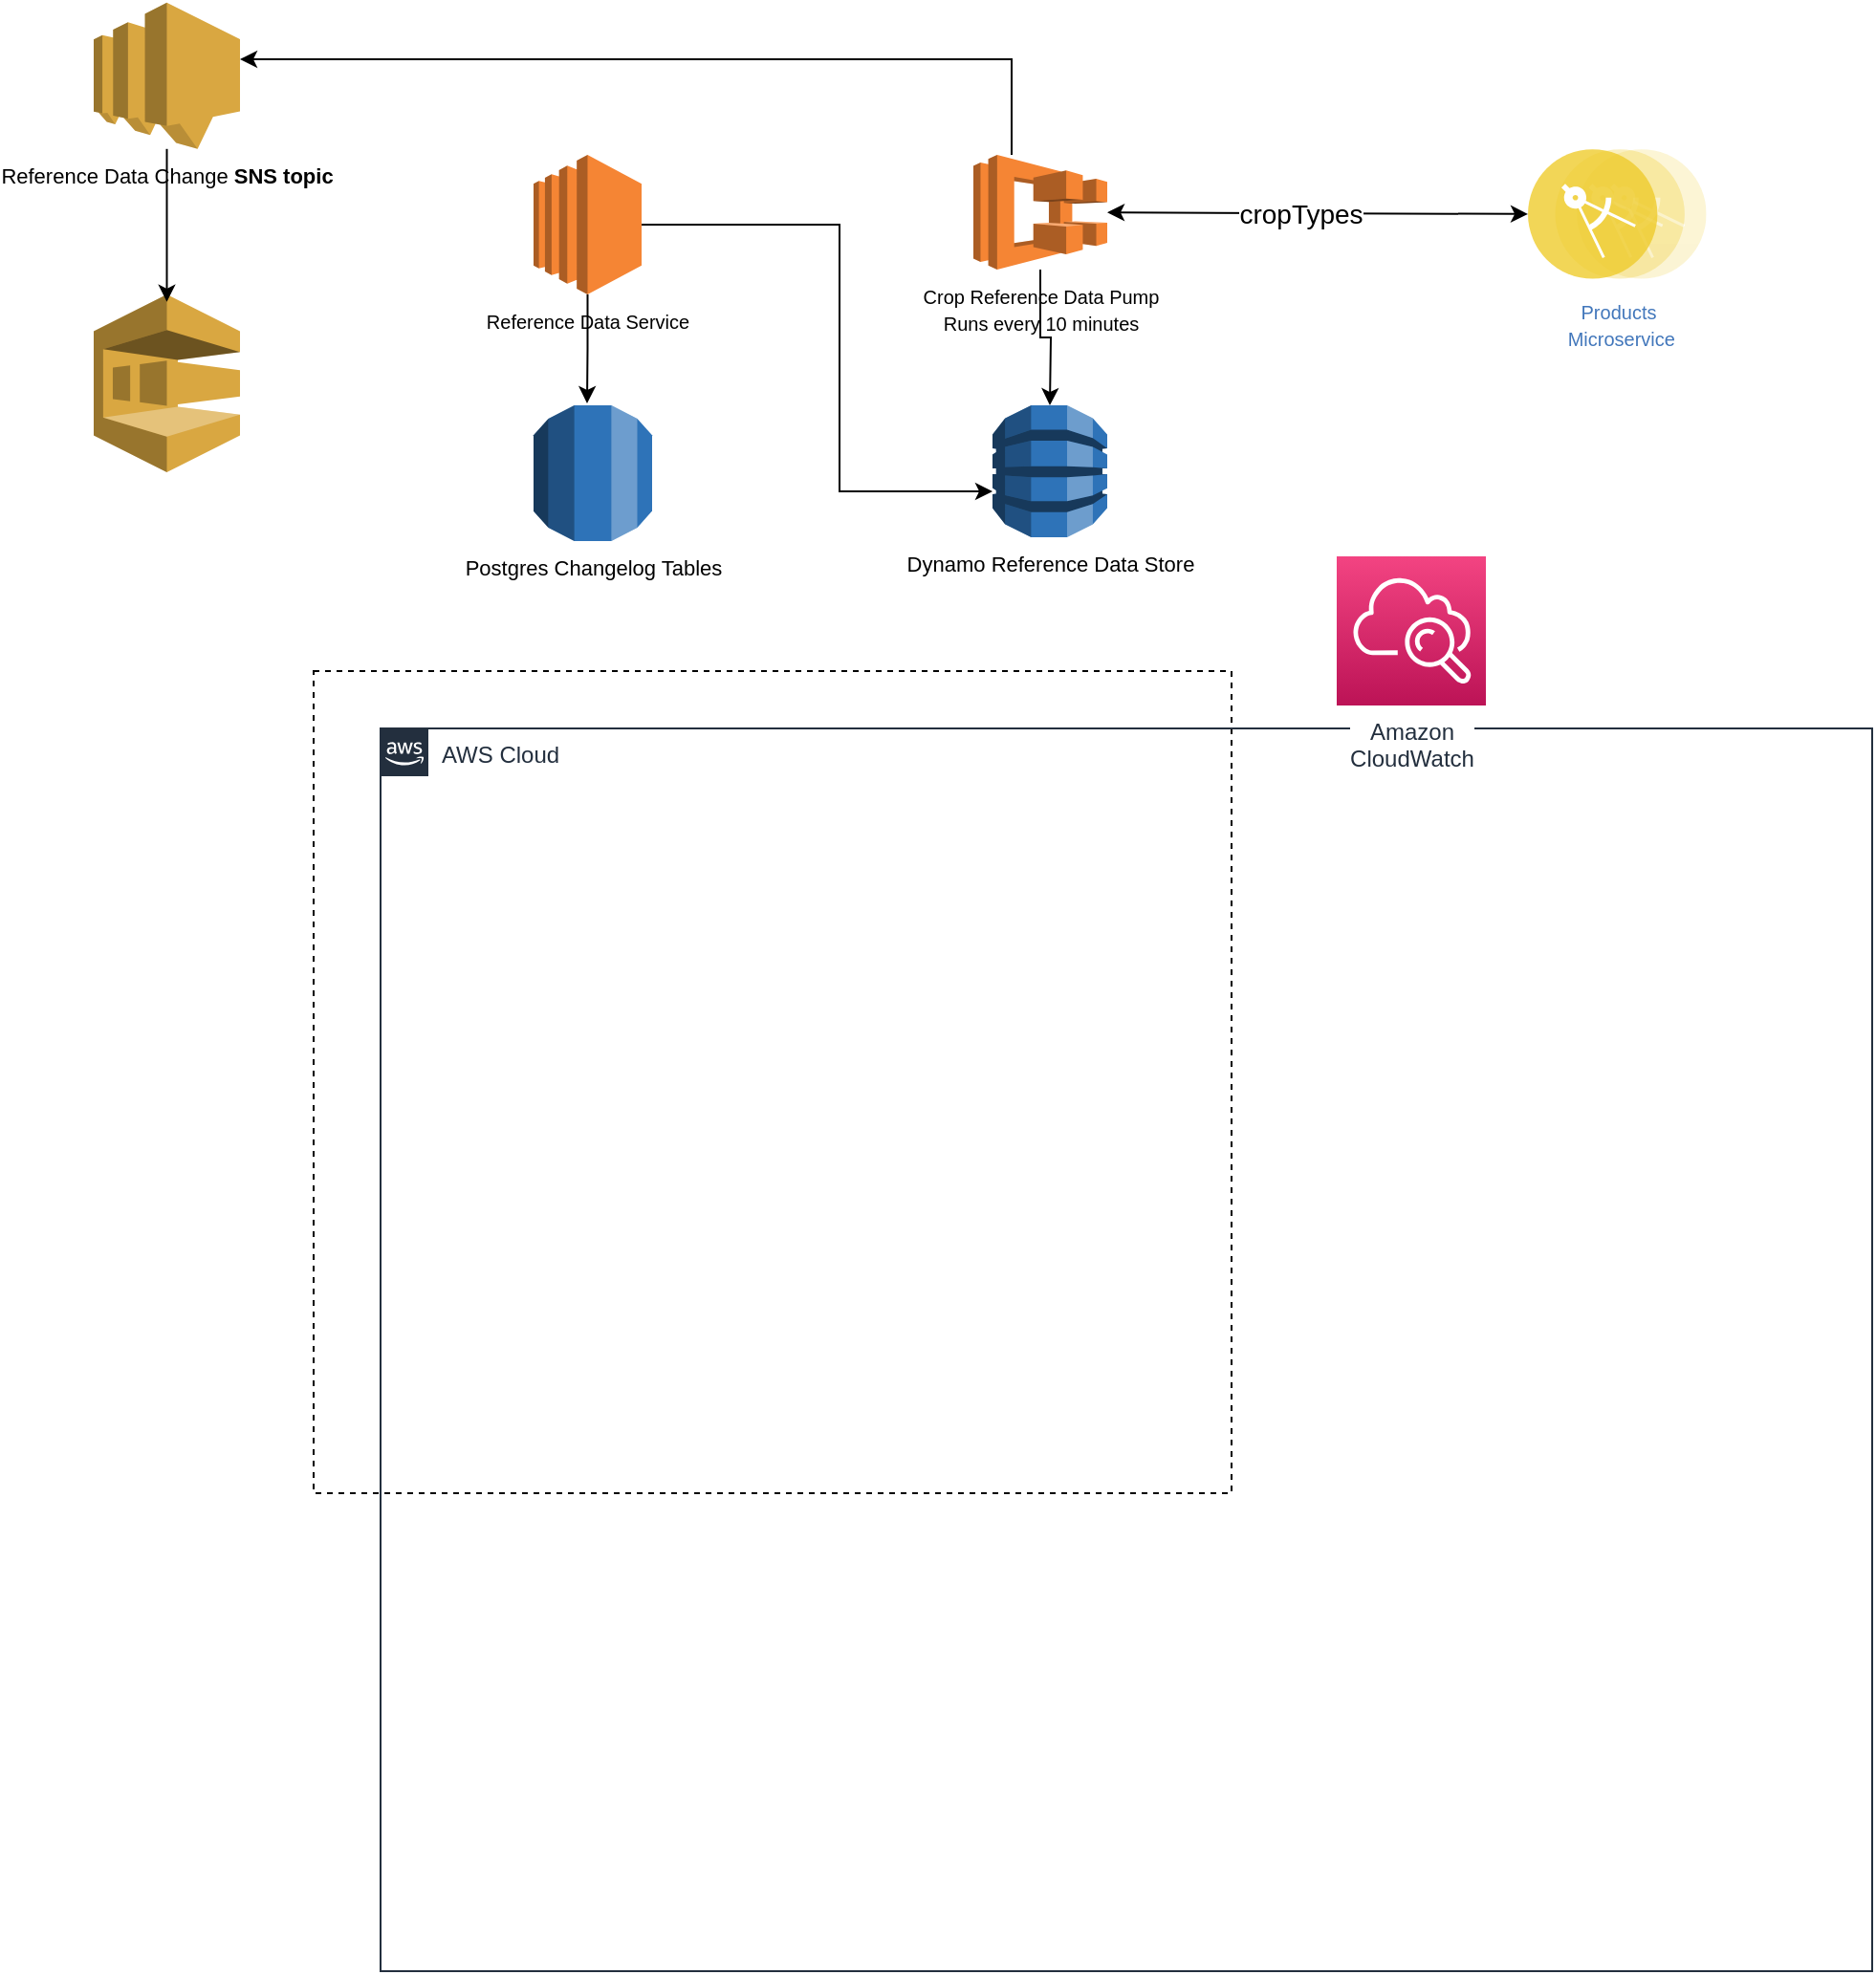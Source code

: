 <mxfile version="13.7.8" type="github"><diagram id="Ht1M8jgEwFfnCIfOTk4-" name="Page-1"><mxGraphModel dx="1278" dy="548" grid="1" gridSize="10" guides="1" tooltips="1" connect="1" arrows="1" fold="1" page="1" pageScale="1" pageWidth="1169" pageHeight="827" math="0" shadow="0"><root><mxCell id="0"/><mxCell id="1" parent="0"/><mxCell id="UEzPUAAOIrF-is8g5C7q-107" value="" style="rounded=0;whiteSpace=wrap;html=1;labelBackgroundColor=none;fillColor=none;dashed=1;" parent="1" vertex="1"><mxGeometry x="345" y="370" width="480" height="430" as="geometry"/></mxCell><object label="AWS Cloud" id="UEzPUAAOIrF-is8g5C7q-74"><mxCell style="points=[[0,0],[0.25,0],[0.5,0],[0.75,0],[1,0],[1,0.25],[1,0.5],[1,0.75],[1,1],[0.75,1],[0.5,1],[0.25,1],[0,1],[0,0.75],[0,0.5],[0,0.25]];outlineConnect=0;gradientColor=none;html=1;whiteSpace=wrap;fontSize=12;fontStyle=0;shape=mxgraph.aws4.group;grIcon=mxgraph.aws4.group_aws_cloud_alt;strokeColor=#232F3E;fillColor=none;verticalAlign=top;align=left;spacingLeft=30;fontColor=#232F3E;dashed=0;labelBackgroundColor=#ffffff;" parent="1" vertex="1"><mxGeometry x="380" y="400" width="780" height="650" as="geometry"/></mxCell></object><mxCell id="UEzPUAAOIrF-is8g5C7q-83" value="Amazon&lt;br&gt;CloudWatch&lt;br&gt;" style="outlineConnect=0;fontColor=#232F3E;gradientColor=#F34482;gradientDirection=north;fillColor=#BC1356;strokeColor=#ffffff;dashed=0;verticalLabelPosition=bottom;verticalAlign=top;align=center;html=1;fontSize=12;fontStyle=0;aspect=fixed;shape=mxgraph.aws4.resourceIcon;resIcon=mxgraph.aws4.cloudwatch;labelBackgroundColor=#ffffff;" parent="1" vertex="1"><mxGeometry x="880" y="310" width="78" height="78" as="geometry"/></mxCell><mxCell id="5m7pP_irioob-lsdHxWA-11" value="" style="edgeStyle=orthogonalEdgeStyle;rounded=0;orthogonalLoop=1;jettySize=auto;html=1;" edge="1" parent="1" source="5m7pP_irioob-lsdHxWA-1"><mxGeometry relative="1" as="geometry"><mxPoint x="730" y="231" as="targetPoint"/></mxGeometry></mxCell><mxCell id="5m7pP_irioob-lsdHxWA-1" value="&lt;font style=&quot;font-size: 10px&quot;&gt;Crop Reference Data Pump&lt;br&gt;Runs every 10 minutes&lt;/font&gt;" style="outlineConnect=0;dashed=0;verticalLabelPosition=bottom;verticalAlign=top;align=center;html=1;shape=mxgraph.aws3.ecs;fillColor=#F58534;gradientColor=none;" vertex="1" parent="1"><mxGeometry x="690" y="100" width="70" height="60" as="geometry"/></mxCell><object label="" wewqeqwerqwerqwe="wewe" id="5m7pP_irioob-lsdHxWA-2"><mxCell style="outlineConnect=0;dashed=0;verticalLabelPosition=bottom;verticalAlign=top;align=center;html=1;shape=mxgraph.aws3.sqs;fillColor=#D9A741;gradientColor=none;" vertex="1" parent="1"><mxGeometry x="230" y="173" width="76.5" height="93" as="geometry"/></mxCell></object><mxCell id="5m7pP_irioob-lsdHxWA-4" value="&lt;font style=&quot;font-size: 11px&quot;&gt;Postgres Changelog Tables&lt;/font&gt;" style="outlineConnect=0;dashed=0;verticalLabelPosition=bottom;verticalAlign=top;align=center;html=1;shape=mxgraph.aws3.rds;fillColor=#2E73B8;gradientColor=none;" vertex="1" parent="1"><mxGeometry x="460" y="231" width="62" height="71" as="geometry"/></mxCell><mxCell id="5m7pP_irioob-lsdHxWA-18" value="" style="edgeStyle=orthogonalEdgeStyle;rounded=0;orthogonalLoop=1;jettySize=auto;html=1;" edge="1" parent="1" source="5m7pP_irioob-lsdHxWA-5"><mxGeometry relative="1" as="geometry"><mxPoint x="268.25" y="176.9" as="targetPoint"/></mxGeometry></mxCell><mxCell id="5m7pP_irioob-lsdHxWA-5" value="&lt;font style=&quot;font-size: 11px&quot;&gt;Reference Data Change &lt;b&gt;SNS topic&lt;/b&gt;&lt;/font&gt;" style="outlineConnect=0;dashed=0;verticalLabelPosition=bottom;verticalAlign=top;align=center;html=1;shape=mxgraph.aws3.sns;fillColor=#D9A741;gradientColor=none;" vertex="1" parent="1"><mxGeometry x="230" y="20.4" width="76.5" height="76.5" as="geometry"/></mxCell><mxCell id="5m7pP_irioob-lsdHxWA-6" value="&lt;font style=&quot;font-size: 10px&quot;&gt;Products&lt;br&gt;&amp;nbsp;Microservice&lt;/font&gt;" style="aspect=fixed;perimeter=ellipsePerimeter;html=1;align=center;shadow=0;dashed=0;fontColor=#4277BB;labelBackgroundColor=#ffffff;fontSize=12;spacingTop=3;image;image=img/lib/ibm/applications/microservice.svg;" vertex="1" parent="1"><mxGeometry x="980" y="96.9" width="93.3" height="68.1" as="geometry"/></mxCell><mxCell id="5m7pP_irioob-lsdHxWA-8" value="" style="endArrow=classic;startArrow=classic;html=1;entryX=0;entryY=0.5;entryDx=0;entryDy=0;" edge="1" parent="1" source="5m7pP_irioob-lsdHxWA-1" target="5m7pP_irioob-lsdHxWA-6"><mxGeometry width="50" height="50" relative="1" as="geometry"><mxPoint x="830" y="160" as="sourcePoint"/><mxPoint x="880" y="110" as="targetPoint"/></mxGeometry></mxCell><mxCell id="5m7pP_irioob-lsdHxWA-9" value="&lt;font style=&quot;font-size: 14px&quot;&gt;cropTypes&lt;/font&gt;" style="edgeLabel;html=1;align=center;verticalAlign=middle;resizable=0;points=[];" vertex="1" connectable="0" parent="5m7pP_irioob-lsdHxWA-8"><mxGeometry x="-0.253" relative="1" as="geometry"><mxPoint x="19" as="offset"/></mxGeometry></mxCell><mxCell id="5m7pP_irioob-lsdHxWA-14" style="edgeStyle=orthogonalEdgeStyle;rounded=0;orthogonalLoop=1;jettySize=auto;html=1;" edge="1" parent="1" source="5m7pP_irioob-lsdHxWA-12"><mxGeometry relative="1" as="geometry"><mxPoint x="488" y="230" as="targetPoint"/></mxGeometry></mxCell><mxCell id="5m7pP_irioob-lsdHxWA-15" style="edgeStyle=orthogonalEdgeStyle;rounded=0;orthogonalLoop=1;jettySize=auto;html=1;" edge="1" parent="1" source="5m7pP_irioob-lsdHxWA-12"><mxGeometry relative="1" as="geometry"><mxPoint x="700" y="276" as="targetPoint"/><Array as="points"><mxPoint x="620" y="137"/><mxPoint x="620" y="276"/></Array></mxGeometry></mxCell><mxCell id="5m7pP_irioob-lsdHxWA-12" value="&lt;font style=&quot;font-size: 10px&quot;&gt;Reference Data Service&lt;/font&gt;" style="outlineConnect=0;dashed=0;verticalLabelPosition=bottom;verticalAlign=top;align=center;html=1;shape=mxgraph.aws3.ec2;fillColor=#F58534;gradientColor=none;" vertex="1" parent="1"><mxGeometry x="460" y="100" width="56.5" height="73" as="geometry"/></mxCell><mxCell id="5m7pP_irioob-lsdHxWA-21" style="edgeStyle=orthogonalEdgeStyle;rounded=0;orthogonalLoop=1;jettySize=auto;html=1;" edge="1" parent="1" source="5m7pP_irioob-lsdHxWA-1" target="5m7pP_irioob-lsdHxWA-5"><mxGeometry relative="1" as="geometry"><mxPoint x="720" y="30" as="sourcePoint"/><Array as="points"><mxPoint x="710" y="50"/></Array></mxGeometry></mxCell><mxCell id="5m7pP_irioob-lsdHxWA-24" value="&lt;font style=&quot;font-size: 11px&quot;&gt;Dynamo Reference Data Store&lt;br&gt;&lt;/font&gt;" style="outlineConnect=0;dashed=0;verticalLabelPosition=bottom;verticalAlign=top;align=center;html=1;shape=mxgraph.aws3.dynamo_db;fillColor=#2E73B8;gradientColor=none;" vertex="1" parent="1"><mxGeometry x="700" y="231" width="60" height="69" as="geometry"/></mxCell></root></mxGraphModel></diagram></mxfile>
